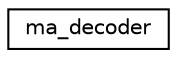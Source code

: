 digraph "Graphical Class Hierarchy"
{
 // LATEX_PDF_SIZE
  edge [fontname="Helvetica",fontsize="10",labelfontname="Helvetica",labelfontsize="10"];
  node [fontname="Helvetica",fontsize="10",shape=record];
  rankdir="LR";
  Node0 [label="ma_decoder",height=0.2,width=0.4,color="black", fillcolor="white", style="filled",URL="$structma__decoder.html",tooltip=" "];
}

